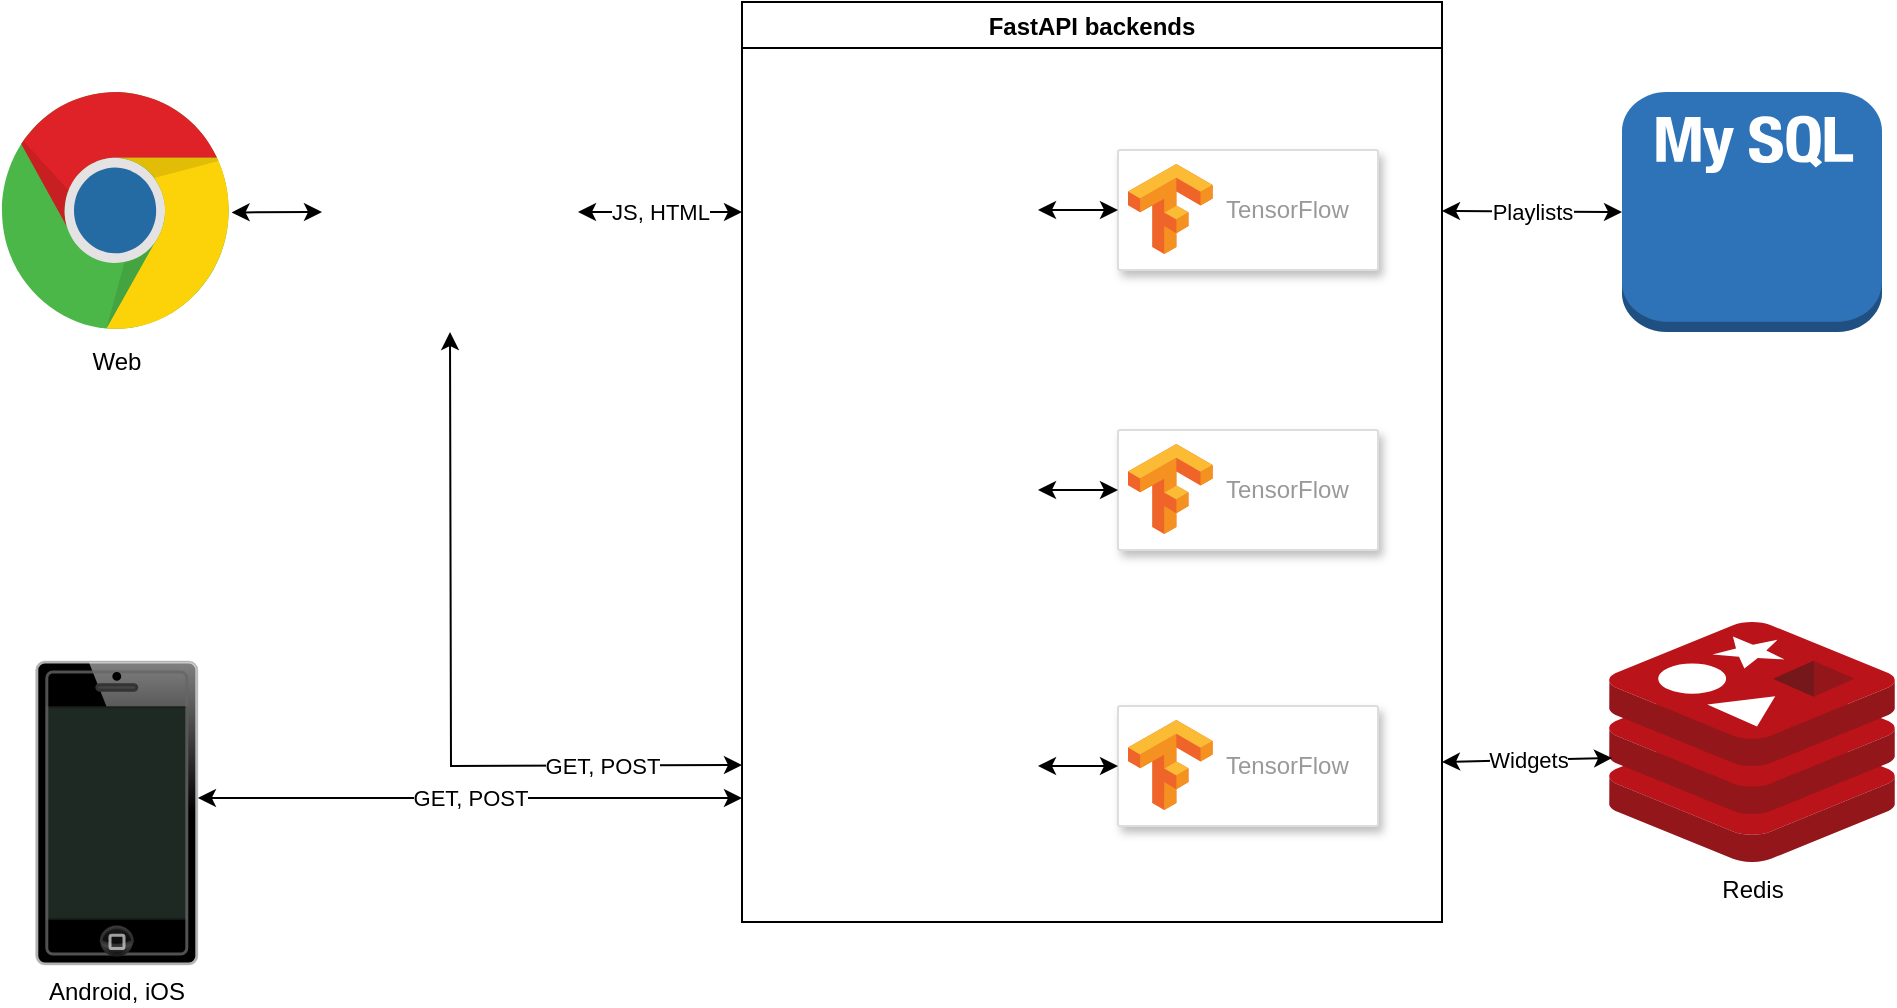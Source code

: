<mxfile version="15.5.2" type="device"><diagram id="Ht1M8jgEwFfnCIfOTk4-" name="Page-1"><mxGraphModel dx="761" dy="643" grid="1" gridSize="10" guides="1" tooltips="1" connect="1" arrows="1" fold="1" page="1" pageScale="1" pageWidth="1169" pageHeight="827" math="0" shadow="0"><root><mxCell id="0"/><mxCell id="1" parent="0"/><mxCell id="8JCq_KcQgu4E7iL7iri8-3" value="Redis" style="sketch=0;aspect=fixed;html=1;points=[];align=center;image;fontSize=12;image=img/lib/mscae/Cache_Redis_Product.svg;" parent="1" vertex="1"><mxGeometry x="913.57" y="483" width="142.86" height="120" as="geometry"/></mxCell><mxCell id="8JCq_KcQgu4E7iL7iri8-4" value="" style="outlineConnect=0;dashed=0;verticalLabelPosition=bottom;verticalAlign=top;align=center;html=1;shape=mxgraph.aws3.mysql_db_instance_2;fillColor=#2E73B8;gradientColor=none;" parent="1" vertex="1"><mxGeometry x="920" y="218" width="130" height="120" as="geometry"/></mxCell><mxCell id="naAV_1wRw1gKvykwf6nQ-1" value="FastAPI backends" style="swimlane;" parent="1" vertex="1"><mxGeometry x="480" y="173" width="350" height="460" as="geometry"/></mxCell><mxCell id="naAV_1wRw1gKvykwf6nQ-2" value="" style="strokeColor=#dddddd;shadow=1;strokeWidth=1;rounded=1;absoluteArcSize=1;arcSize=2;" parent="naAV_1wRw1gKvykwf6nQ-1" vertex="1"><mxGeometry x="188" y="74" width="130" height="60" as="geometry"/></mxCell><mxCell id="naAV_1wRw1gKvykwf6nQ-3" value="TensorFlow" style="sketch=0;dashed=0;connectable=0;html=1;fillColor=#5184F3;strokeColor=none;shape=mxgraph.gcp2.tensorflow_logo;part=1;labelPosition=right;verticalLabelPosition=middle;align=left;verticalAlign=middle;spacingLeft=5;fontColor=#999999;fontSize=12;" parent="naAV_1wRw1gKvykwf6nQ-2" vertex="1"><mxGeometry width="42.3" height="45" relative="1" as="geometry"><mxPoint x="5" y="7" as="offset"/></mxGeometry></mxCell><mxCell id="naAV_1wRw1gKvykwf6nQ-11" value="" style="html=1;rounded=0;startArrow=classic;startFill=1;endArrow=classic;endFill=1;" parent="naAV_1wRw1gKvykwf6nQ-1" target="naAV_1wRw1gKvykwf6nQ-2" edge="1"><mxGeometry width="100" relative="1" as="geometry"><mxPoint x="148" y="104" as="sourcePoint"/><mxPoint x="208" y="94" as="targetPoint"/></mxGeometry></mxCell><mxCell id="8JCq_KcQgu4E7iL7iri8-5" value="" style="shape=image;html=1;verticalAlign=top;verticalLabelPosition=bottom;labelBackgroundColor=#ffffff;imageAspect=0;aspect=fixed;image=https://cdn4.iconfinder.com/data/icons/logos-and-brands/512/267_Python_logo-128.png" parent="naAV_1wRw1gKvykwf6nQ-1" vertex="1"><mxGeometry x="28" y="40" width="128" height="128" as="geometry"/></mxCell><mxCell id="naAV_1wRw1gKvykwf6nQ-20" style="edgeStyle=none;rounded=0;orthogonalLoop=1;jettySize=auto;html=1;exitX=1;exitY=0.5;exitDx=0;exitDy=0;startArrow=classic;startFill=1;" parent="naAV_1wRw1gKvykwf6nQ-1" source="8JCq_KcQgu4E7iL7iri8-5" target="8JCq_KcQgu4E7iL7iri8-5" edge="1"><mxGeometry relative="1" as="geometry"/></mxCell><mxCell id="naAV_1wRw1gKvykwf6nQ-22" value="" style="strokeColor=#dddddd;shadow=1;strokeWidth=1;rounded=1;absoluteArcSize=1;arcSize=2;" parent="naAV_1wRw1gKvykwf6nQ-1" vertex="1"><mxGeometry x="188" y="214" width="130" height="60" as="geometry"/></mxCell><mxCell id="naAV_1wRw1gKvykwf6nQ-23" value="TensorFlow" style="sketch=0;dashed=0;connectable=0;html=1;fillColor=#5184F3;strokeColor=none;shape=mxgraph.gcp2.tensorflow_logo;part=1;labelPosition=right;verticalLabelPosition=middle;align=left;verticalAlign=middle;spacingLeft=5;fontColor=#999999;fontSize=12;" parent="naAV_1wRw1gKvykwf6nQ-22" vertex="1"><mxGeometry width="42.3" height="45" relative="1" as="geometry"><mxPoint x="5" y="7" as="offset"/></mxGeometry></mxCell><mxCell id="naAV_1wRw1gKvykwf6nQ-24" value="" style="html=1;rounded=0;startArrow=classic;startFill=1;endArrow=classic;endFill=1;" parent="naAV_1wRw1gKvykwf6nQ-1" target="naAV_1wRw1gKvykwf6nQ-22" edge="1"><mxGeometry width="100" relative="1" as="geometry"><mxPoint x="148" y="244" as="sourcePoint"/><mxPoint x="-362" y="94" as="targetPoint"/></mxGeometry></mxCell><mxCell id="naAV_1wRw1gKvykwf6nQ-25" value="" style="shape=image;html=1;verticalAlign=top;verticalLabelPosition=bottom;labelBackgroundColor=#ffffff;imageAspect=0;aspect=fixed;image=https://cdn4.iconfinder.com/data/icons/logos-and-brands/512/267_Python_logo-128.png" parent="naAV_1wRw1gKvykwf6nQ-1" vertex="1"><mxGeometry x="28" y="180" width="128" height="128" as="geometry"/></mxCell><mxCell id="naAV_1wRw1gKvykwf6nQ-26" style="edgeStyle=none;rounded=0;orthogonalLoop=1;jettySize=auto;html=1;exitX=1;exitY=0.5;exitDx=0;exitDy=0;startArrow=classic;startFill=1;" parent="naAV_1wRw1gKvykwf6nQ-1" source="naAV_1wRw1gKvykwf6nQ-25" target="naAV_1wRw1gKvykwf6nQ-25" edge="1"><mxGeometry relative="1" as="geometry"/></mxCell><mxCell id="naAV_1wRw1gKvykwf6nQ-27" value="" style="strokeColor=#dddddd;shadow=1;strokeWidth=1;rounded=1;absoluteArcSize=1;arcSize=2;" parent="naAV_1wRw1gKvykwf6nQ-1" vertex="1"><mxGeometry x="188" y="352" width="130" height="60" as="geometry"/></mxCell><mxCell id="naAV_1wRw1gKvykwf6nQ-28" value="TensorFlow" style="sketch=0;dashed=0;connectable=0;html=1;fillColor=#5184F3;strokeColor=none;shape=mxgraph.gcp2.tensorflow_logo;part=1;labelPosition=right;verticalLabelPosition=middle;align=left;verticalAlign=middle;spacingLeft=5;fontColor=#999999;fontSize=12;" parent="naAV_1wRw1gKvykwf6nQ-27" vertex="1"><mxGeometry width="42.3" height="45" relative="1" as="geometry"><mxPoint x="5" y="7" as="offset"/></mxGeometry></mxCell><mxCell id="naAV_1wRw1gKvykwf6nQ-29" value="" style="html=1;rounded=0;startArrow=classic;startFill=1;endArrow=classic;endFill=1;" parent="naAV_1wRw1gKvykwf6nQ-1" target="naAV_1wRw1gKvykwf6nQ-27" edge="1"><mxGeometry width="100" relative="1" as="geometry"><mxPoint x="148" y="382" as="sourcePoint"/><mxPoint x="-362" y="232" as="targetPoint"/></mxGeometry></mxCell><mxCell id="naAV_1wRw1gKvykwf6nQ-30" value="" style="shape=image;html=1;verticalAlign=top;verticalLabelPosition=bottom;labelBackgroundColor=#ffffff;imageAspect=0;aspect=fixed;image=https://cdn4.iconfinder.com/data/icons/logos-and-brands/512/267_Python_logo-128.png" parent="naAV_1wRw1gKvykwf6nQ-1" vertex="1"><mxGeometry x="28" y="318" width="128" height="128" as="geometry"/></mxCell><mxCell id="naAV_1wRw1gKvykwf6nQ-31" style="edgeStyle=none;rounded=0;orthogonalLoop=1;jettySize=auto;html=1;exitX=1;exitY=0.5;exitDx=0;exitDy=0;startArrow=classic;startFill=1;" parent="naAV_1wRw1gKvykwf6nQ-1" source="naAV_1wRw1gKvykwf6nQ-30" target="naAV_1wRw1gKvykwf6nQ-30" edge="1"><mxGeometry relative="1" as="geometry"/></mxCell><mxCell id="naAV_1wRw1gKvykwf6nQ-38" value="" style="endArrow=classic;html=1;rounded=0;startArrow=classic;startFill=1;entryX=1;entryY=0.5;entryDx=0;entryDy=0;" parent="naAV_1wRw1gKvykwf6nQ-1" target="zfZmuweAGa7ldXkDNdCV-2" edge="1"><mxGeometry relative="1" as="geometry"><mxPoint y="105" as="sourcePoint"/><mxPoint x="-82" y="102.753" as="targetPoint"/></mxGeometry></mxCell><mxCell id="naAV_1wRw1gKvykwf6nQ-39" value="JS, HTML" style="edgeLabel;resizable=0;html=1;align=center;verticalAlign=middle;" parent="naAV_1wRw1gKvykwf6nQ-38" connectable="0" vertex="1"><mxGeometry relative="1" as="geometry"/></mxCell><mxCell id="naAV_1wRw1gKvykwf6nQ-40" value="" style="endArrow=classic;html=1;rounded=0;startArrow=classic;startFill=1;entryX=0;entryY=0.5;entryDx=0;entryDy=0;entryPerimeter=0;" parent="1" target="8JCq_KcQgu4E7iL7iri8-4" edge="1"><mxGeometry relative="1" as="geometry"><mxPoint x="830" y="277.5" as="sourcePoint"/><mxPoint x="920" y="278" as="targetPoint"/></mxGeometry></mxCell><mxCell id="naAV_1wRw1gKvykwf6nQ-41" value="Playlists" style="edgeLabel;resizable=0;html=1;align=center;verticalAlign=middle;" parent="naAV_1wRw1gKvykwf6nQ-40" connectable="0" vertex="1"><mxGeometry relative="1" as="geometry"/></mxCell><mxCell id="naAV_1wRw1gKvykwf6nQ-42" value="" style="endArrow=classic;html=1;rounded=0;startArrow=classic;startFill=1;entryX=0.01;entryY=0.567;entryDx=0;entryDy=0;entryPerimeter=0;" parent="1" target="8JCq_KcQgu4E7iL7iri8-3" edge="1"><mxGeometry relative="1" as="geometry"><mxPoint x="830" y="553" as="sourcePoint"/><mxPoint x="914" y="494" as="targetPoint"/></mxGeometry></mxCell><mxCell id="naAV_1wRw1gKvykwf6nQ-43" value="Widgets" style="edgeLabel;resizable=0;html=1;align=center;verticalAlign=middle;" parent="naAV_1wRw1gKvykwf6nQ-42" connectable="0" vertex="1"><mxGeometry relative="1" as="geometry"/></mxCell><mxCell id="naAV_1wRw1gKvykwf6nQ-45" value="GET, POST" style="endArrow=classic;html=1;rounded=0;startArrow=classic;startFill=1;edgeStyle=orthogonalEdgeStyle;" parent="1" edge="1"><mxGeometry x="-0.61" relative="1" as="geometry"><mxPoint x="480" y="554.5" as="sourcePoint"/><mxPoint x="334" y="338" as="targetPoint"/><mxPoint as="offset"/></mxGeometry></mxCell><mxCell id="naAV_1wRw1gKvykwf6nQ-48" value="Android, iOS" style="verticalLabelPosition=bottom;verticalAlign=top;html=1;shadow=0;dashed=0;strokeWidth=1;shape=mxgraph.ios.iPhone;bgStyle=bgGreen;fillColor=#aaaaaa;sketch=0;" parent="1" vertex="1"><mxGeometry x="127.4" y="503" width="80" height="151" as="geometry"/></mxCell><mxCell id="naAV_1wRw1gKvykwf6nQ-49" value="Web" style="dashed=0;outlineConnect=0;html=1;align=center;labelPosition=center;verticalLabelPosition=bottom;verticalAlign=top;shape=mxgraph.weblogos.chrome" parent="1" vertex="1"><mxGeometry x="110" y="218" width="114.8" height="121" as="geometry"/></mxCell><mxCell id="naAV_1wRw1gKvykwf6nQ-52" value="GET, POST" style="html=1;rounded=0;startArrow=classic;startFill=1;endArrow=classic;endFill=1;exitX=1.007;exitY=0.45;exitDx=0;exitDy=0;exitPerimeter=0;" parent="1" source="naAV_1wRw1gKvykwf6nQ-48" edge="1"><mxGeometry width="100" relative="1" as="geometry"><mxPoint x="470" y="493" as="sourcePoint"/><mxPoint x="480" y="571" as="targetPoint"/></mxGeometry></mxCell><mxCell id="naAV_1wRw1gKvykwf6nQ-53" value="" style="html=1;rounded=0;startArrow=classic;startFill=1;endArrow=classic;endFill=1;entryX=0;entryY=0.5;entryDx=0;entryDy=0;" parent="1" source="naAV_1wRw1gKvykwf6nQ-49" target="zfZmuweAGa7ldXkDNdCV-2" edge="1"><mxGeometry width="100" relative="1" as="geometry"><mxPoint x="658" y="307" as="sourcePoint"/><mxPoint x="270" y="274" as="targetPoint"/></mxGeometry></mxCell><mxCell id="zfZmuweAGa7ldXkDNdCV-2" value="" style="shape=image;html=1;verticalAlign=top;verticalLabelPosition=bottom;labelBackgroundColor=#ffffff;imageAspect=0;aspect=fixed;image=https://cdn0.iconfinder.com/data/icons/logos-brands-in-colors/128/react-128.png" parent="1" vertex="1"><mxGeometry x="270" y="214" width="128" height="128" as="geometry"/></mxCell></root></mxGraphModel></diagram></mxfile>